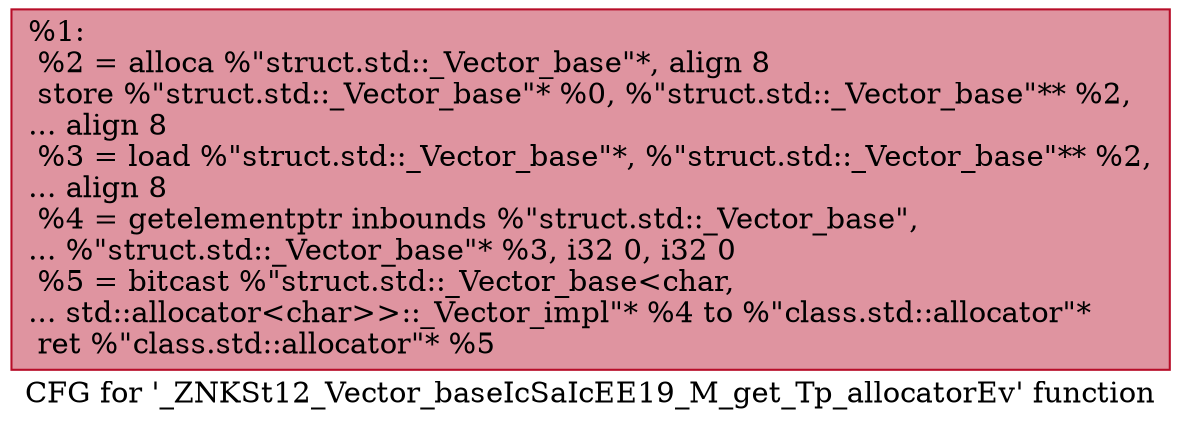 digraph "CFG for '_ZNKSt12_Vector_baseIcSaIcEE19_M_get_Tp_allocatorEv' function" {
	label="CFG for '_ZNKSt12_Vector_baseIcSaIcEE19_M_get_Tp_allocatorEv' function";

	Node0x560255cd4d90 [shape=record,color="#b70d28ff", style=filled, fillcolor="#b70d2870",label="{%1:\l  %2 = alloca %\"struct.std::_Vector_base\"*, align 8\l  store %\"struct.std::_Vector_base\"* %0, %\"struct.std::_Vector_base\"** %2,\l... align 8\l  %3 = load %\"struct.std::_Vector_base\"*, %\"struct.std::_Vector_base\"** %2,\l... align 8\l  %4 = getelementptr inbounds %\"struct.std::_Vector_base\",\l... %\"struct.std::_Vector_base\"* %3, i32 0, i32 0\l  %5 = bitcast %\"struct.std::_Vector_base\<char,\l... std::allocator\<char\>\>::_Vector_impl\"* %4 to %\"class.std::allocator\"*\l  ret %\"class.std::allocator\"* %5\l}"];
}
